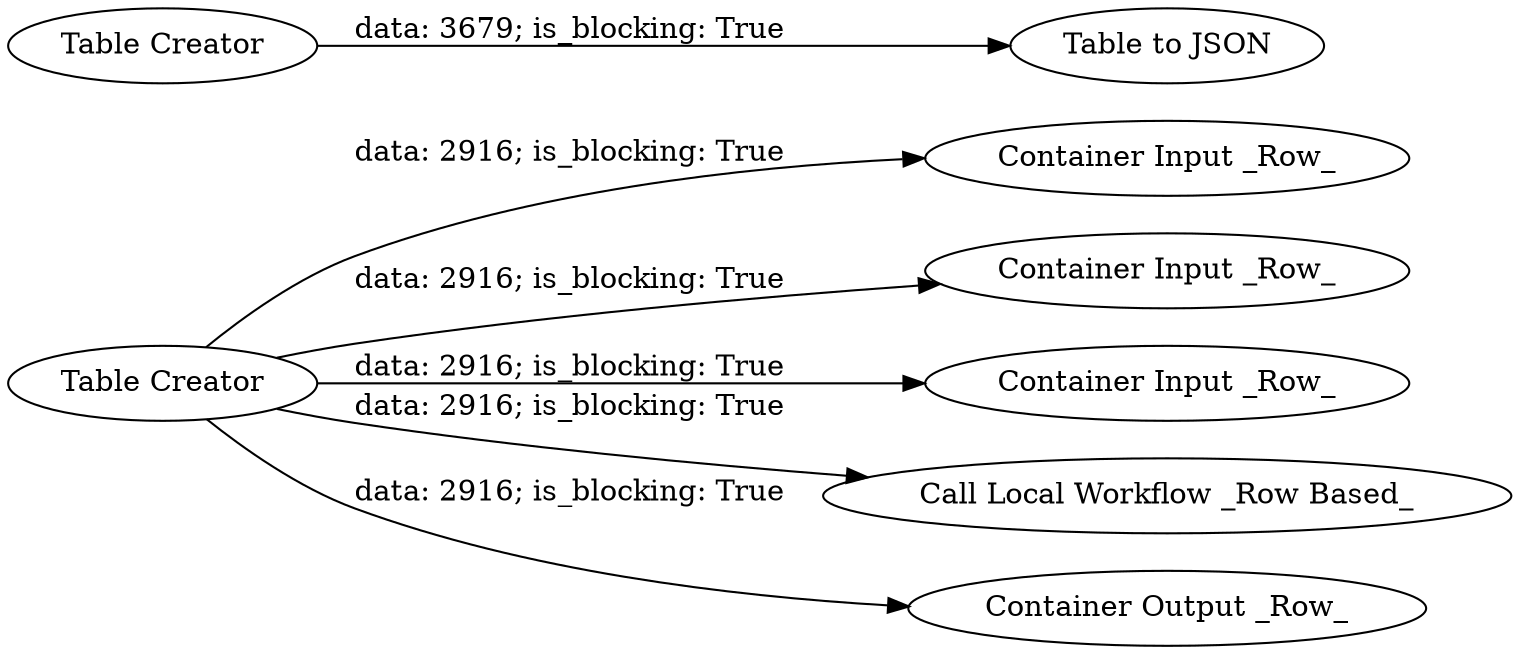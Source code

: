 digraph {
	"-7967745665472605142_5" [label="Container Input _Row_"]
	"-7967745665472605142_7" [label="Container Input _Row_"]
	"-7967745665472605142_2" [label="Table to JSON"]
	"-7967745665472605142_4" [label="Table Creator"]
	"-7967745665472605142_12" [label="Container Input _Row_"]
	"-7967745665472605142_1" [label="Table Creator"]
	"-7967745665472605142_6" [label="Call Local Workflow _Row Based_"]
	"-7967745665472605142_3" [label="Container Output _Row_"]
	"-7967745665472605142_4" -> "-7967745665472605142_5" [label="data: 2916; is_blocking: True"]
	"-7967745665472605142_4" -> "-7967745665472605142_7" [label="data: 2916; is_blocking: True"]
	"-7967745665472605142_4" -> "-7967745665472605142_12" [label="data: 2916; is_blocking: True"]
	"-7967745665472605142_4" -> "-7967745665472605142_6" [label="data: 2916; is_blocking: True"]
	"-7967745665472605142_4" -> "-7967745665472605142_3" [label="data: 2916; is_blocking: True"]
	"-7967745665472605142_1" -> "-7967745665472605142_2" [label="data: 3679; is_blocking: True"]
	rankdir=LR
}
